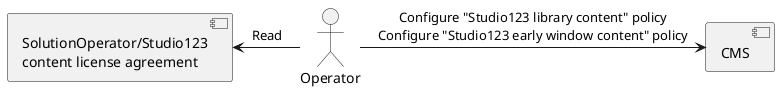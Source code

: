 @startuml

[SolutionOperator/Studio123\ncontent license agreement] as Contract
[CMS]
actor Operator as admin

admin -left-> Contract: Read
admin -right-> CMS: Configure "Studio123 library content" policy\nConfigure "Studio123 early window content" policy

@enduml